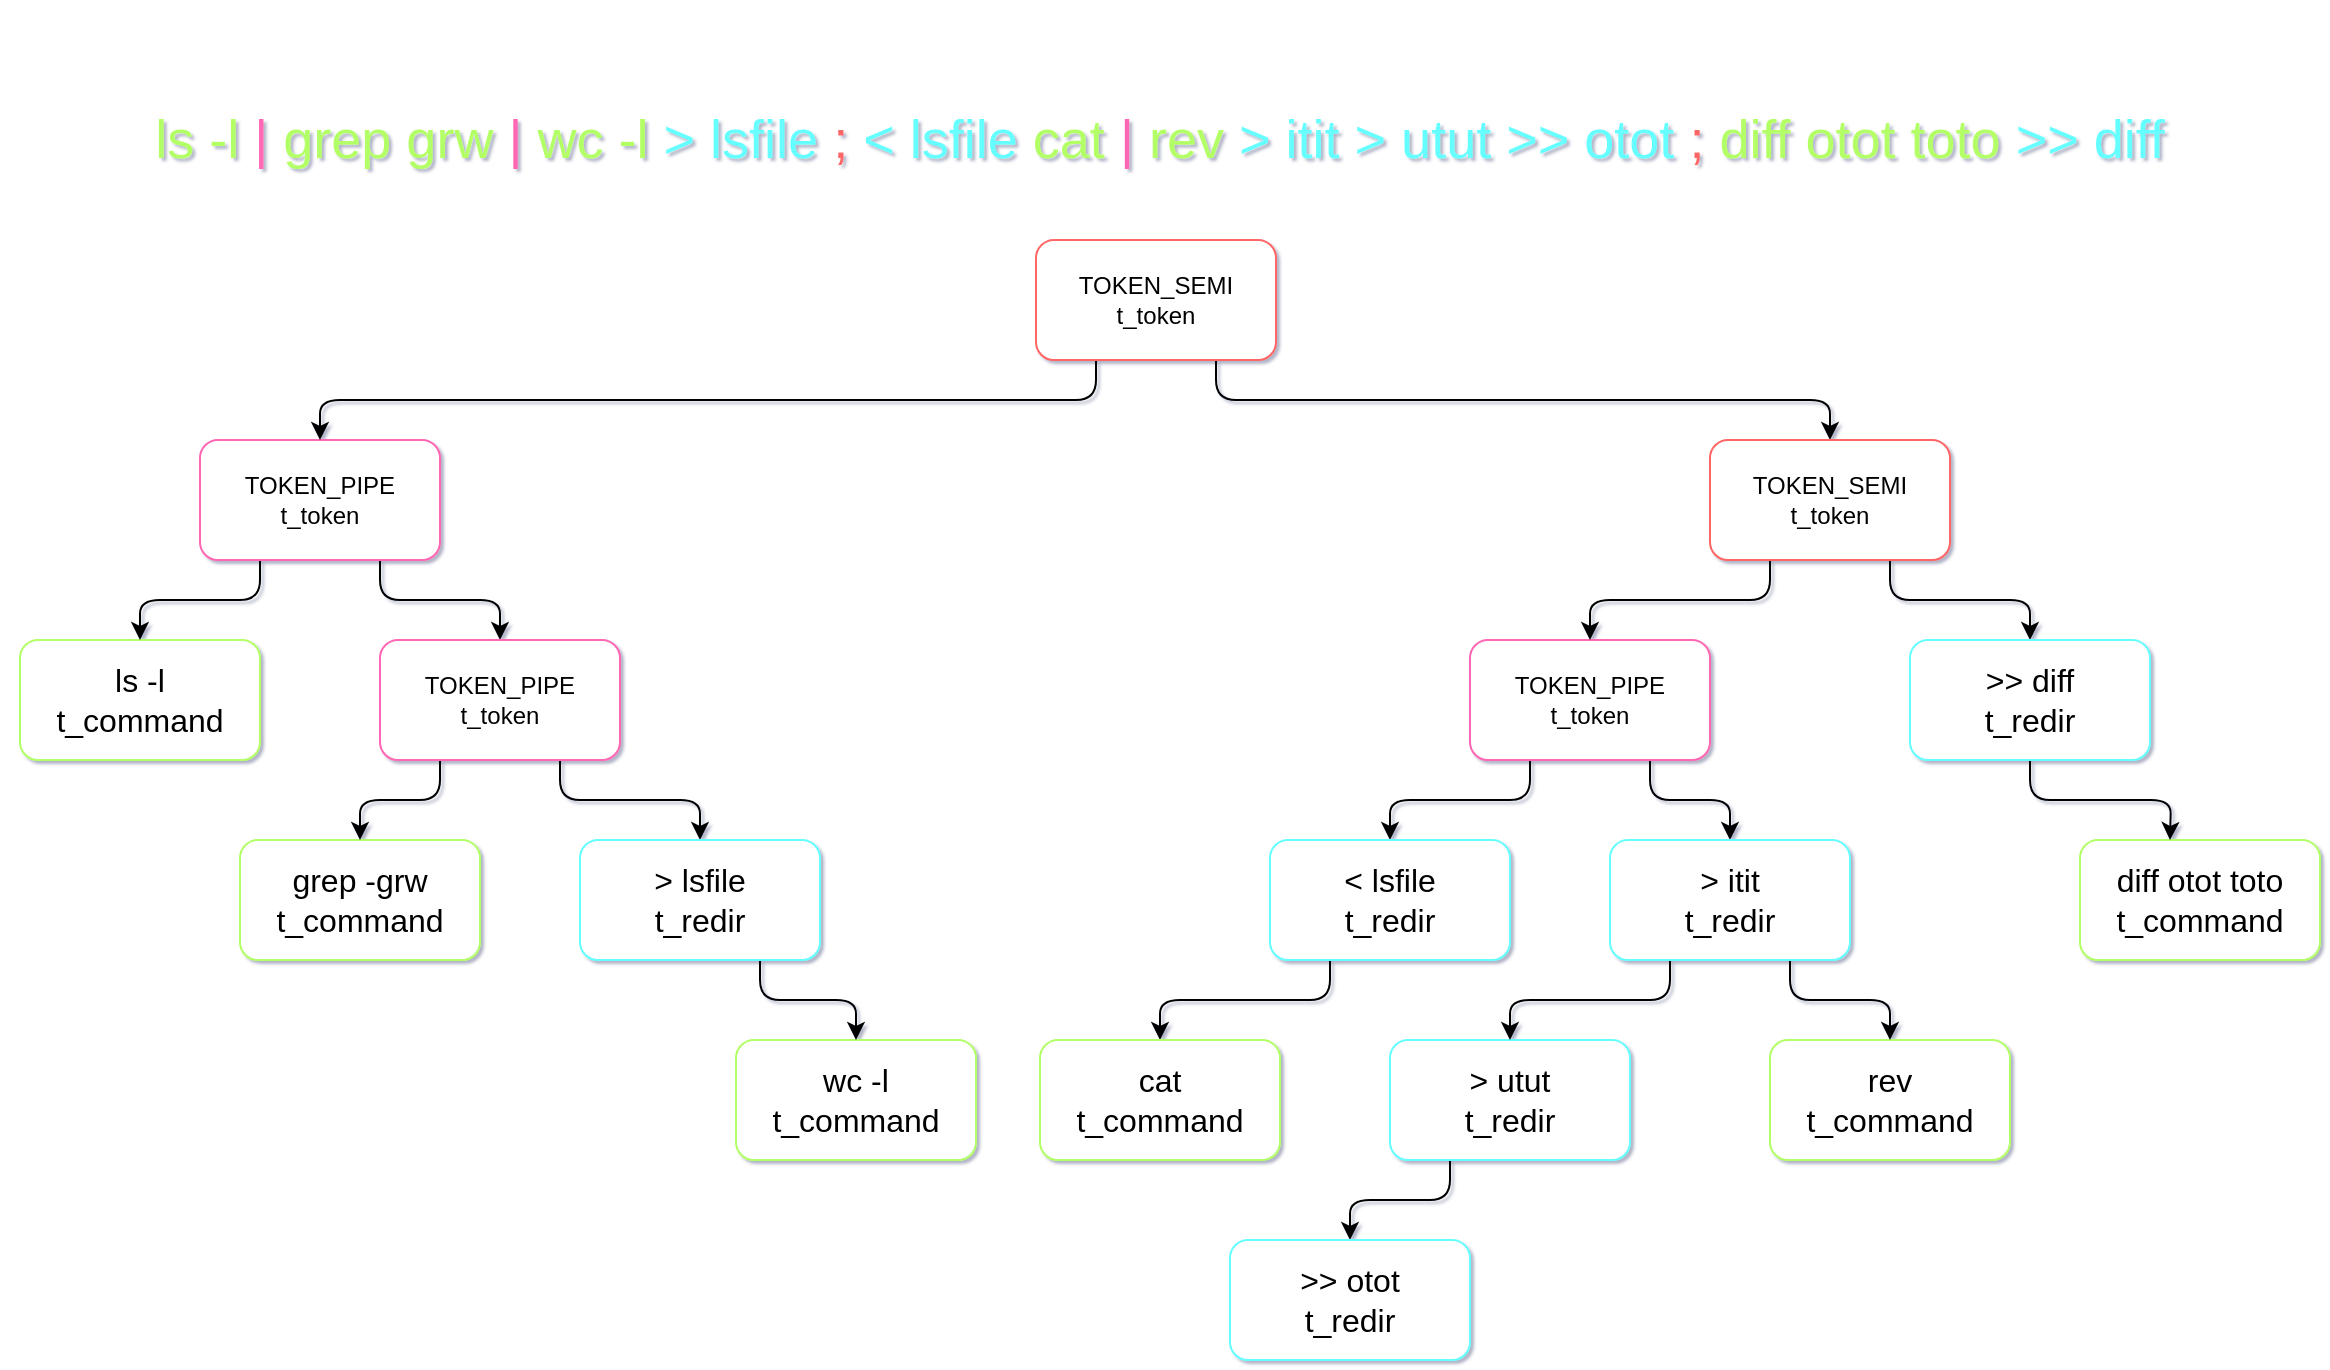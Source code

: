<mxfile>
    <diagram id="KO2POvDPO0qZFVthWtdv" name="woaw">
        <mxGraphModel dx="1211" dy="905" grid="1" gridSize="10" guides="1" tooltips="1" connect="1" arrows="1" fold="1" page="1" pageScale="1" pageWidth="1169" pageHeight="827" background="none" math="0" shadow="1">
            <root>
                <mxCell id="ulk52OMEHFEX0CLhAPHe-0"/>
                <mxCell id="ulk52OMEHFEX0CLhAPHe-1" parent="ulk52OMEHFEX0CLhAPHe-0"/>
                <mxCell id="lntMmmNjdpIhoGcwGcDj-26" style="edgeStyle=orthogonalEdgeStyle;curved=0;rounded=1;sketch=0;orthogonalLoop=1;jettySize=auto;html=1;exitX=0.25;exitY=1;exitDx=0;exitDy=0;entryX=0.5;entryY=0;entryDx=0;entryDy=0;" edge="1" parent="ulk52OMEHFEX0CLhAPHe-1" source="ulk52OMEHFEX0CLhAPHe-2" target="lntMmmNjdpIhoGcwGcDj-5">
                    <mxGeometry relative="1" as="geometry"/>
                </mxCell>
                <mxCell id="lntMmmNjdpIhoGcwGcDj-33" style="edgeStyle=orthogonalEdgeStyle;curved=0;rounded=1;sketch=0;orthogonalLoop=1;jettySize=auto;html=1;exitX=0.75;exitY=1;exitDx=0;exitDy=0;entryX=0.5;entryY=0;entryDx=0;entryDy=0;" edge="1" parent="ulk52OMEHFEX0CLhAPHe-1" source="ulk52OMEHFEX0CLhAPHe-2" target="lntMmmNjdpIhoGcwGcDj-13">
                    <mxGeometry relative="1" as="geometry"/>
                </mxCell>
                <mxCell id="ulk52OMEHFEX0CLhAPHe-2" value="TOKEN_PIPE&lt;br&gt;t_token" style="whiteSpace=wrap;html=1;strokeColor=#FF66B3;rounded=1;" vertex="1" parent="ulk52OMEHFEX0CLhAPHe-1">
                    <mxGeometry x="735" y="320" width="120" height="60" as="geometry"/>
                </mxCell>
                <mxCell id="ulk52OMEHFEX0CLhAPHe-3" value="&lt;font style=&quot;font-size: 27px&quot;&gt;&lt;font color=&quot;#b3ff66&quot; style=&quot;font-size: 27px&quot;&gt;ls -l&lt;/font&gt; &lt;font color=&quot;#ff66b3&quot; style=&quot;font-size: 27px&quot;&gt;|&lt;/font&gt; &lt;font color=&quot;#b3ff66&quot; style=&quot;font-size: 27px&quot;&gt;grep grw&lt;/font&gt; &lt;font color=&quot;#ff66b3&quot; style=&quot;font-size: 27px&quot;&gt;|&lt;/font&gt; &lt;font color=&quot;#b3ff66&quot; style=&quot;font-size: 27px&quot;&gt;wc -l&lt;/font&gt; &lt;font color=&quot;#66ffff&quot; style=&quot;font-size: 27px&quot;&gt;&amp;gt; lsfile&lt;/font&gt; &lt;font color=&quot;#ff6666&quot; style=&quot;font-size: 27px&quot;&gt;;&lt;/font&gt; &lt;font color=&quot;#66ffff&quot; style=&quot;font-size: 27px&quot;&gt;&amp;lt; lsfile&lt;/font&gt; &lt;font color=&quot;#b3ff66&quot; style=&quot;font-size: 27px&quot;&gt;cat&lt;/font&gt; &lt;font color=&quot;#ff66b3&quot; style=&quot;font-size: 27px&quot;&gt;|&lt;/font&gt; &lt;font color=&quot;#b3ff66&quot; style=&quot;font-size: 27px&quot;&gt;rev&lt;/font&gt; &lt;font color=&quot;#66ffff&quot; style=&quot;font-size: 27px&quot;&gt;&amp;gt; itit &amp;gt; utut &amp;gt;&amp;gt; otot&lt;/font&gt; &lt;font color=&quot;#ff6666&quot; style=&quot;font-size: 27px&quot;&gt;;&lt;/font&gt; &lt;font color=&quot;#b3ff66&quot; style=&quot;font-size: 27px&quot;&gt;diff otot toto&lt;/font&gt;&lt;font style=&quot;font-size: 27px&quot;&gt;&lt;font color=&quot;#66ffff&quot; style=&quot;font-size: 27px&quot;&gt; &amp;gt;&amp;gt; diff&lt;/font&gt;&lt;br&gt;&lt;/font&gt;&lt;/font&gt;" style="text;html=1;strokeColor=none;fillColor=none;align=center;verticalAlign=middle;whiteSpace=wrap;" vertex="1" parent="ulk52OMEHFEX0CLhAPHe-1">
                    <mxGeometry width="1160" height="140" as="geometry"/>
                </mxCell>
                <mxCell id="lntMmmNjdpIhoGcwGcDj-0" value="&lt;font style=&quot;font-size: 16px&quot;&gt;ls -l&lt;br&gt;t_command&lt;br&gt;&lt;/font&gt;" style="whiteSpace=wrap;html=1;strokeColor=#B3FF66;rounded=1;" vertex="1" parent="ulk52OMEHFEX0CLhAPHe-1">
                    <mxGeometry x="10" y="320" width="120" height="60" as="geometry"/>
                </mxCell>
                <mxCell id="lntMmmNjdpIhoGcwGcDj-1" value="&lt;font style=&quot;font-size: 16px&quot;&gt;grep -grw&lt;br&gt;t_command&lt;br&gt;&lt;/font&gt;" style="whiteSpace=wrap;html=1;strokeColor=#B3FF66;rounded=1;" vertex="1" parent="ulk52OMEHFEX0CLhAPHe-1">
                    <mxGeometry x="120" y="420" width="120" height="60" as="geometry"/>
                </mxCell>
                <mxCell id="lntMmmNjdpIhoGcwGcDj-2" value="&lt;font style=&quot;font-size: 16px&quot;&gt;wc -l&lt;br&gt;t_command&lt;br&gt;&lt;/font&gt;" style="whiteSpace=wrap;html=1;strokeColor=#B3FF66;rounded=1;" vertex="1" parent="ulk52OMEHFEX0CLhAPHe-1">
                    <mxGeometry x="368" y="520" width="120" height="60" as="geometry"/>
                </mxCell>
                <mxCell id="lntMmmNjdpIhoGcwGcDj-38" style="edgeStyle=orthogonalEdgeStyle;curved=0;rounded=1;sketch=0;orthogonalLoop=1;jettySize=auto;html=1;exitX=0.25;exitY=1;exitDx=0;exitDy=0;entryX=0.5;entryY=0;entryDx=0;entryDy=0;" edge="1" parent="ulk52OMEHFEX0CLhAPHe-1" source="lntMmmNjdpIhoGcwGcDj-5" target="lntMmmNjdpIhoGcwGcDj-6">
                    <mxGeometry relative="1" as="geometry"/>
                </mxCell>
                <mxCell id="lntMmmNjdpIhoGcwGcDj-5" value="&lt;font style=&quot;font-size: 16px&quot;&gt;&amp;lt; lsfile&lt;br&gt;t_redir&lt;br&gt;&lt;/font&gt;" style="whiteSpace=wrap;html=1;strokeColor=#66FFFF;rounded=1;" vertex="1" parent="ulk52OMEHFEX0CLhAPHe-1">
                    <mxGeometry x="635" y="420" width="120" height="60" as="geometry"/>
                </mxCell>
                <mxCell id="lntMmmNjdpIhoGcwGcDj-6" value="&lt;font style=&quot;font-size: 16px&quot;&gt;cat&lt;br&gt;t_command&lt;/font&gt;" style="whiteSpace=wrap;html=1;strokeColor=#B3FF66;rounded=1;" vertex="1" parent="ulk52OMEHFEX0CLhAPHe-1">
                    <mxGeometry x="520" y="520" width="120" height="60" as="geometry"/>
                </mxCell>
                <mxCell id="lntMmmNjdpIhoGcwGcDj-18" style="edgeStyle=orthogonalEdgeStyle;curved=0;rounded=1;sketch=0;orthogonalLoop=1;jettySize=auto;html=1;exitX=0.75;exitY=1;exitDx=0;exitDy=0;entryX=0.5;entryY=0;entryDx=0;entryDy=0;" edge="1" parent="ulk52OMEHFEX0CLhAPHe-1" source="ulk52OMEHFEX0CLhAPHe-4" target="ulk52OMEHFEX0CLhAPHe-5">
                    <mxGeometry relative="1" as="geometry"/>
                </mxCell>
                <mxCell id="lntMmmNjdpIhoGcwGcDj-35" style="edgeStyle=orthogonalEdgeStyle;curved=0;rounded=1;sketch=0;orthogonalLoop=1;jettySize=auto;html=1;exitX=0.25;exitY=1;exitDx=0;exitDy=0;entryX=0.5;entryY=0;entryDx=0;entryDy=0;" edge="1" parent="ulk52OMEHFEX0CLhAPHe-1" source="ulk52OMEHFEX0CLhAPHe-4" target="lntMmmNjdpIhoGcwGcDj-0">
                    <mxGeometry relative="1" as="geometry"/>
                </mxCell>
                <mxCell id="ulk52OMEHFEX0CLhAPHe-4" value="TOKEN_PIPE&lt;br&gt;t_token" style="whiteSpace=wrap;html=1;strokeColor=#FF66B3;rounded=1;" vertex="1" parent="ulk52OMEHFEX0CLhAPHe-1">
                    <mxGeometry x="100" y="220" width="120" height="60" as="geometry"/>
                </mxCell>
                <mxCell id="lntMmmNjdpIhoGcwGcDj-25" style="edgeStyle=orthogonalEdgeStyle;curved=0;rounded=1;sketch=0;orthogonalLoop=1;jettySize=auto;html=1;exitX=0.75;exitY=1;exitDx=0;exitDy=0;entryX=0.5;entryY=0;entryDx=0;entryDy=0;" edge="1" parent="ulk52OMEHFEX0CLhAPHe-1" source="ulk52OMEHFEX0CLhAPHe-5" target="lntMmmNjdpIhoGcwGcDj-10">
                    <mxGeometry relative="1" as="geometry"/>
                </mxCell>
                <mxCell id="lntMmmNjdpIhoGcwGcDj-36" style="edgeStyle=orthogonalEdgeStyle;curved=0;rounded=1;sketch=0;orthogonalLoop=1;jettySize=auto;html=1;exitX=0.25;exitY=1;exitDx=0;exitDy=0;entryX=0.5;entryY=0;entryDx=0;entryDy=0;" edge="1" parent="ulk52OMEHFEX0CLhAPHe-1" source="ulk52OMEHFEX0CLhAPHe-5" target="lntMmmNjdpIhoGcwGcDj-1">
                    <mxGeometry relative="1" as="geometry"/>
                </mxCell>
                <mxCell id="ulk52OMEHFEX0CLhAPHe-5" value="TOKEN_PIPE&lt;br&gt;t_token" style="whiteSpace=wrap;html=1;strokeColor=#FF66B3;rounded=1;" vertex="1" parent="ulk52OMEHFEX0CLhAPHe-1">
                    <mxGeometry x="190" y="320" width="120" height="60" as="geometry"/>
                </mxCell>
                <mxCell id="lntMmmNjdpIhoGcwGcDj-15" style="edgeStyle=orthogonalEdgeStyle;curved=0;rounded=1;sketch=0;orthogonalLoop=1;jettySize=auto;html=1;exitX=0.25;exitY=1;exitDx=0;exitDy=0;entryX=0.5;entryY=0;entryDx=0;entryDy=0;" edge="1" parent="ulk52OMEHFEX0CLhAPHe-1" source="ulk52OMEHFEX0CLhAPHe-6" target="ulk52OMEHFEX0CLhAPHe-4">
                    <mxGeometry relative="1" as="geometry"/>
                </mxCell>
                <mxCell id="ulk52OMEHFEX0CLhAPHe-13" style="edgeStyle=orthogonalEdgeStyle;rounded=1;orthogonalLoop=1;jettySize=auto;html=1;exitX=0.75;exitY=1;exitDx=0;exitDy=0;entryX=0.5;entryY=0;entryDx=0;entryDy=0;" edge="1" parent="ulk52OMEHFEX0CLhAPHe-1" source="ulk52OMEHFEX0CLhAPHe-6" target="ulk52OMEHFEX0CLhAPHe-7">
                    <mxGeometry relative="1" as="geometry"/>
                </mxCell>
                <mxCell id="ulk52OMEHFEX0CLhAPHe-6" value="TOKEN_SEMI&lt;br&gt;t_token" style="whiteSpace=wrap;html=1;strokeColor=#FF6666;rounded=1;" vertex="1" parent="ulk52OMEHFEX0CLhAPHe-1">
                    <mxGeometry x="518" y="120" width="120" height="60" as="geometry"/>
                </mxCell>
                <mxCell id="lntMmmNjdpIhoGcwGcDj-24" style="edgeStyle=orthogonalEdgeStyle;curved=0;rounded=1;sketch=0;orthogonalLoop=1;jettySize=auto;html=1;exitX=0.25;exitY=1;exitDx=0;exitDy=0;entryX=0.5;entryY=0;entryDx=0;entryDy=0;" edge="1" parent="ulk52OMEHFEX0CLhAPHe-1" source="ulk52OMEHFEX0CLhAPHe-7" target="ulk52OMEHFEX0CLhAPHe-2">
                    <mxGeometry relative="1" as="geometry"/>
                </mxCell>
                <mxCell id="ulk52OMEHFEX0CLhAPHe-11" style="edgeStyle=orthogonalEdgeStyle;rounded=1;orthogonalLoop=1;jettySize=auto;html=1;exitX=0.75;exitY=1;exitDx=0;exitDy=0;entryX=0.5;entryY=0;entryDx=0;entryDy=0;" edge="1" parent="ulk52OMEHFEX0CLhAPHe-1" source="ulk52OMEHFEX0CLhAPHe-7" target="lntMmmNjdpIhoGcwGcDj-11">
                    <mxGeometry relative="1" as="geometry"/>
                </mxCell>
                <mxCell id="ulk52OMEHFEX0CLhAPHe-7" value="TOKEN_SEMI&lt;br&gt;t_token" style="whiteSpace=wrap;html=1;strokeColor=#FF6666;rounded=1;" vertex="1" parent="ulk52OMEHFEX0CLhAPHe-1">
                    <mxGeometry x="855" y="220" width="120" height="60" as="geometry"/>
                </mxCell>
                <mxCell id="lntMmmNjdpIhoGcwGcDj-8" value="&lt;font style=&quot;font-size: 16px&quot;&gt;rev&lt;br&gt;t_command&lt;/font&gt;" style="whiteSpace=wrap;html=1;strokeColor=#B3FF66;rounded=1;" vertex="1" parent="ulk52OMEHFEX0CLhAPHe-1">
                    <mxGeometry x="885" y="520" width="120" height="60" as="geometry"/>
                </mxCell>
                <mxCell id="lntMmmNjdpIhoGcwGcDj-9" value="&lt;font style=&quot;font-size: 16px&quot;&gt;diff otot toto&lt;br&gt;t_command&lt;/font&gt;" style="whiteSpace=wrap;html=1;strokeColor=#B3FF66;rounded=1;" vertex="1" parent="ulk52OMEHFEX0CLhAPHe-1">
                    <mxGeometry x="1040" y="420" width="120" height="60" as="geometry"/>
                </mxCell>
                <mxCell id="lntMmmNjdpIhoGcwGcDj-37" style="edgeStyle=orthogonalEdgeStyle;curved=0;rounded=1;sketch=0;orthogonalLoop=1;jettySize=auto;html=1;exitX=0.75;exitY=1;exitDx=0;exitDy=0;entryX=0.5;entryY=0;entryDx=0;entryDy=0;" edge="1" parent="ulk52OMEHFEX0CLhAPHe-1" source="lntMmmNjdpIhoGcwGcDj-10" target="lntMmmNjdpIhoGcwGcDj-2">
                    <mxGeometry relative="1" as="geometry"/>
                </mxCell>
                <mxCell id="lntMmmNjdpIhoGcwGcDj-10" value="&lt;font style=&quot;font-size: 16px&quot;&gt;&amp;gt; lsfile&lt;br&gt;t_redir&lt;br&gt;&lt;/font&gt;" style="whiteSpace=wrap;html=1;strokeColor=#66FFFF;rounded=1;" vertex="1" parent="ulk52OMEHFEX0CLhAPHe-1">
                    <mxGeometry x="290" y="420" width="120" height="60" as="geometry"/>
                </mxCell>
                <mxCell id="ulk52OMEHFEX0CLhAPHe-12" style="edgeStyle=orthogonalEdgeStyle;rounded=1;orthogonalLoop=1;jettySize=auto;html=1;exitX=0.5;exitY=1;exitDx=0;exitDy=0;entryX=0.5;entryY=0;entryDx=0;entryDy=0;" edge="1" parent="ulk52OMEHFEX0CLhAPHe-1" source="lntMmmNjdpIhoGcwGcDj-11">
                    <mxGeometry relative="1" as="geometry">
                        <mxPoint x="1085" y="420" as="targetPoint"/>
                    </mxGeometry>
                </mxCell>
                <mxCell id="lntMmmNjdpIhoGcwGcDj-11" value="&lt;font style=&quot;font-size: 16px&quot;&gt;&amp;gt;&amp;gt; diff&lt;br&gt;t_redir&lt;br&gt;&lt;/font&gt;" style="whiteSpace=wrap;html=1;strokeColor=#66FFFF;rounded=1;" vertex="1" parent="ulk52OMEHFEX0CLhAPHe-1">
                    <mxGeometry x="955" y="320" width="120" height="60" as="geometry"/>
                </mxCell>
                <mxCell id="lntMmmNjdpIhoGcwGcDj-31" style="edgeStyle=orthogonalEdgeStyle;curved=0;rounded=1;sketch=0;orthogonalLoop=1;jettySize=auto;html=1;exitX=0.25;exitY=1;exitDx=0;exitDy=0;entryX=0.5;entryY=0;entryDx=0;entryDy=0;" edge="1" parent="ulk52OMEHFEX0CLhAPHe-1" source="lntMmmNjdpIhoGcwGcDj-12" target="lntMmmNjdpIhoGcwGcDj-14">
                    <mxGeometry relative="1" as="geometry"/>
                </mxCell>
                <mxCell id="lntMmmNjdpIhoGcwGcDj-12" value="&lt;font style=&quot;font-size: 16px&quot;&gt;&amp;gt; utut&lt;br&gt;t_redir&lt;br&gt;&lt;/font&gt;" style="whiteSpace=wrap;html=1;strokeColor=#66FFFF;rounded=1;" vertex="1" parent="ulk52OMEHFEX0CLhAPHe-1">
                    <mxGeometry x="695" y="520" width="120" height="60" as="geometry"/>
                </mxCell>
                <mxCell id="lntMmmNjdpIhoGcwGcDj-29" style="edgeStyle=orthogonalEdgeStyle;curved=0;rounded=1;sketch=0;orthogonalLoop=1;jettySize=auto;html=1;exitX=0.25;exitY=1;exitDx=0;exitDy=0;entryX=0.5;entryY=0;entryDx=0;entryDy=0;" edge="1" parent="ulk52OMEHFEX0CLhAPHe-1" source="lntMmmNjdpIhoGcwGcDj-13" target="lntMmmNjdpIhoGcwGcDj-12">
                    <mxGeometry relative="1" as="geometry"/>
                </mxCell>
                <mxCell id="lntMmmNjdpIhoGcwGcDj-39" style="edgeStyle=orthogonalEdgeStyle;curved=0;rounded=1;sketch=0;orthogonalLoop=1;jettySize=auto;html=1;exitX=0.75;exitY=1;exitDx=0;exitDy=0;entryX=0.5;entryY=0;entryDx=0;entryDy=0;" edge="1" parent="ulk52OMEHFEX0CLhAPHe-1" source="lntMmmNjdpIhoGcwGcDj-13" target="lntMmmNjdpIhoGcwGcDj-8">
                    <mxGeometry relative="1" as="geometry"/>
                </mxCell>
                <mxCell id="lntMmmNjdpIhoGcwGcDj-13" value="&lt;font style=&quot;font-size: 16px&quot;&gt;&amp;gt; itit&lt;br&gt;t_redir&lt;br&gt;&lt;/font&gt;" style="whiteSpace=wrap;html=1;strokeColor=#66FFFF;rounded=1;" vertex="1" parent="ulk52OMEHFEX0CLhAPHe-1">
                    <mxGeometry x="805" y="420" width="120" height="60" as="geometry"/>
                </mxCell>
                <mxCell id="lntMmmNjdpIhoGcwGcDj-14" value="&lt;font style=&quot;font-size: 16px&quot;&gt;&amp;gt;&amp;gt; otot&lt;br&gt;t_redir&lt;br&gt;&lt;/font&gt;" style="whiteSpace=wrap;html=1;strokeColor=#66FFFF;rounded=1;" vertex="1" parent="ulk52OMEHFEX0CLhAPHe-1">
                    <mxGeometry x="615" y="620" width="120" height="60" as="geometry"/>
                </mxCell>
            </root>
        </mxGraphModel>
    </diagram>
    <diagram id="tQ9Nx711Trj_J8aiPWEZ" name="multi">
        <mxGraphModel dx="1051" dy="3137" grid="0" gridSize="10" guides="1" tooltips="1" connect="1" arrows="1" fold="1" page="1" pageScale="1" pageWidth="827" pageHeight="1169" background="none" math="0" shadow="0">
            <root>
                <mxCell id="0"/>
                <mxCell id="1" parent="0"/>
                <mxCell id="18" style="edgeStyle=orthogonalEdgeStyle;orthogonalLoop=1;jettySize=auto;html=1;exitX=0.25;exitY=1;exitDx=0;exitDy=0;entryX=0.5;entryY=0;entryDx=0;entryDy=0;strokeColor=#FFB366;" edge="1" parent="1" source="20" target="21">
                    <mxGeometry relative="1" as="geometry"/>
                </mxCell>
                <mxCell id="19" style="edgeStyle=orthogonalEdgeStyle;orthogonalLoop=1;jettySize=auto;html=1;exitX=0.75;exitY=1;exitDx=0;exitDy=0;entryX=0.5;entryY=0;entryDx=0;entryDy=0;strokeColor=#007FFF;" edge="1" parent="1" source="20" target="24">
                    <mxGeometry relative="1" as="geometry"/>
                </mxCell>
                <mxCell id="20" value="&lt;font size=&quot;1&quot;&gt;&lt;font color=&quot;#ff3399&quot;&gt;SEMI&lt;br&gt;t_token&lt;/font&gt;&lt;br&gt;&lt;/font&gt;" style="whiteSpace=wrap;html=1;" vertex="1" parent="1">
                    <mxGeometry x="339" y="-2190" width="120" height="60" as="geometry"/>
                </mxCell>
                <mxCell id="30" style="edgeStyle=orthogonalEdgeStyle;rounded=1;orthogonalLoop=1;jettySize=auto;html=1;exitX=0.25;exitY=1;exitDx=0;exitDy=0;entryX=0.5;entryY=0;entryDx=0;entryDy=0;strokeColor=#FFB366;" edge="1" parent="1" source="21" target="29">
                    <mxGeometry relative="1" as="geometry"/>
                </mxCell>
                <mxCell id="21" value="&lt;font style=&quot;font-size: 12px&quot;&gt;&amp;gt; toto&lt;br&gt;t_redir&lt;br&gt;&lt;/font&gt;" style="whiteSpace=wrap;html=1;strokeColor=#FFB366;" vertex="1" parent="1">
                    <mxGeometry x="205" y="-2080" width="120" height="60" as="geometry"/>
                </mxCell>
                <mxCell id="31" style="edgeStyle=orthogonalEdgeStyle;rounded=1;orthogonalLoop=1;jettySize=auto;html=1;exitX=0.75;exitY=1;exitDx=0;exitDy=0;entryX=0.5;entryY=0;entryDx=0;entryDy=0;strokeColor=#007FFF;" edge="1" parent="1" source="24" target="26">
                    <mxGeometry relative="1" as="geometry"/>
                </mxCell>
                <mxCell id="32" style="edgeStyle=orthogonalEdgeStyle;rounded=1;orthogonalLoop=1;jettySize=auto;html=1;exitX=0.25;exitY=1;exitDx=0;exitDy=0;entryX=0.5;entryY=0;entryDx=0;entryDy=0;strokeColor=#007FFF;" edge="1" parent="1" source="24" target="25">
                    <mxGeometry relative="1" as="geometry"/>
                </mxCell>
                <mxCell id="24" value="PIPE&lt;br&gt;t_token" style="whiteSpace=wrap;html=1;strokeColor=#007FFF;" vertex="1" parent="1">
                    <mxGeometry x="475" y="-2080" width="120" height="60" as="geometry"/>
                </mxCell>
                <mxCell id="25" value="&amp;lt; toto&lt;br&gt;t_redir" style="whiteSpace=wrap;html=1;strokeColor=#007FFF;fillColor=#000099;" vertex="1" parent="1">
                    <mxGeometry x="400" y="-1970" width="120" height="60" as="geometry"/>
                </mxCell>
                <mxCell id="26" value="rev&lt;br&gt;t_command" style="whiteSpace=wrap;html=1;strokeColor=#007FFF;fillColor=#66FF66;" vertex="1" parent="1">
                    <mxGeometry x="557" y="-1970" width="120" height="60" as="geometry"/>
                </mxCell>
                <mxCell id="27" value="&lt;p&gt;&lt;span style=&quot;font-size: 22px&quot;&gt;&lt;font color=&quot;#ffb366&quot;&gt;echo -n toto &amp;gt; toto&lt;/font&gt; &lt;font color=&quot;#ff3399&quot;&gt;;&lt;/font&gt; &lt;font color=&quot;#007fff&quot;&gt;&lt;span style=&quot;background-color: rgb(0 , 0 , 153)&quot;&gt;&amp;lt; toto &lt;/span&gt;| &lt;span style=&quot;background-color: rgb(102 , 255 , 102)&quot;&gt;rev&lt;/span&gt;&lt;/font&gt;&lt;/span&gt;&lt;span style=&quot;font-size: 22px ; background-color: rgb(102 , 255 , 102)&quot;&gt;&lt;font color=&quot;#007fff&quot;&gt;&amp;nbsp;&lt;/font&gt;&lt;/span&gt;&lt;/p&gt;" style="text;html=1;strokeColor=none;fillColor=none;align=center;verticalAlign=middle;whiteSpace=wrap;" vertex="1" parent="1">
                    <mxGeometry x="209" y="-2268" width="420" height="40" as="geometry"/>
                </mxCell>
                <mxCell id="29" value="&lt;font style=&quot;font-size: 12px&quot;&gt;echo -n toto&lt;br&gt;t_command&lt;br&gt;&lt;/font&gt;" style="whiteSpace=wrap;html=1;strokeColor=#FFB366;" vertex="1" parent="1">
                    <mxGeometry x="151" y="-1980" width="120" height="60" as="geometry"/>
                </mxCell>
            </root>
        </mxGraphModel>
    </diagram>
    <diagram name="only_great" id="qjJG7yseXr9q7UEdahsE">
        <mxGraphModel grid="0" gridSize="10" guides="1" tooltips="1" connect="1" arrows="1" page="1" fold="1" pageScale="1" pageWidth="827" pageHeight="1169" background="none" math="0" shadow="0">
            <root>
                <mxCell id="cYIlQsapz5qcbEBZL_PZ-0"/>
                <mxCell id="cYIlQsapz5qcbEBZL_PZ-1" parent="cYIlQsapz5qcbEBZL_PZ-0"/>
                <mxCell id="cYIlQsapz5qcbEBZL_PZ-2" style="edgeStyle=orthogonalEdgeStyle;rounded=1;orthogonalLoop=1;jettySize=auto;html=1;exitX=0.5;exitY=1;exitDx=0;exitDy=0;entryX=0.5;entryY=0;entryDx=0;entryDy=0;strokeColor=#007FFF;" parent="cYIlQsapz5qcbEBZL_PZ-1" source="cYIlQsapz5qcbEBZL_PZ-3" target="cYIlQsapz5qcbEBZL_PZ-19" edge="1">
                    <mxGeometry relative="1" as="geometry"/>
                </mxCell>
                <mxCell id="cYIlQsapz5qcbEBZL_PZ-3" value="&amp;gt; toto&lt;br&gt;t_redir" style="whiteSpace=wrap;html=1;" parent="cYIlQsapz5qcbEBZL_PZ-1" vertex="1">
                    <mxGeometry x="389" y="116" width="120" height="60" as="geometry"/>
                </mxCell>
                <mxCell id="cYIlQsapz5qcbEBZL_PZ-4" value="&lt;p&gt;&lt;span style=&quot;font-size: 22px&quot;&gt;&amp;gt; toto &lt;font color=&quot;#3399ff&quot;&gt;echo &amp;gt; tonton &quot;antoine&quot; &amp;gt; tata &amp;gt; tutu &amp;gt; titi&lt;/font&gt;&lt;/span&gt;&lt;/p&gt;" style="text;html=1;strokeColor=none;fillColor=none;align=center;verticalAlign=middle;whiteSpace=wrap;" parent="cYIlQsapz5qcbEBZL_PZ-1" vertex="1">
                    <mxGeometry x="140" y="63" width="548" height="40" as="geometry"/>
                </mxCell>
                <mxCell id="cYIlQsapz5qcbEBZL_PZ-17" style="edgeStyle=orthogonalEdgeStyle;rounded=1;orthogonalLoop=1;jettySize=auto;html=1;exitX=0.25;exitY=1;exitDx=0;exitDy=0;entryX=0.5;entryY=0;entryDx=0;entryDy=0;strokeColor=#3399FF;" parent="cYIlQsapz5qcbEBZL_PZ-1" source="cYIlQsapz5qcbEBZL_PZ-19" target="cYIlQsapz5qcbEBZL_PZ-21" edge="1">
                    <mxGeometry relative="1" as="geometry"/>
                </mxCell>
                <mxCell id="cYIlQsapz5qcbEBZL_PZ-18" style="edgeStyle=orthogonalEdgeStyle;curved=0;rounded=1;sketch=0;orthogonalLoop=1;jettySize=auto;html=1;exitX=0.75;exitY=1;exitDx=0;exitDy=0;entryX=0.5;entryY=0;entryDx=0;entryDy=0;" parent="cYIlQsapz5qcbEBZL_PZ-1" source="cYIlQsapz5qcbEBZL_PZ-19" target="cYIlQsapz5qcbEBZL_PZ-24" edge="1">
                    <mxGeometry relative="1" as="geometry">
                        <Array as="points">
                            <mxPoint x="382" y="298"/>
                            <mxPoint x="471" y="298"/>
                        </Array>
                    </mxGeometry>
                </mxCell>
                <mxCell id="cYIlQsapz5qcbEBZL_PZ-19" value="&amp;gt; tonton&lt;br&gt;t_redir" style="whiteSpace=wrap;html=1;strokeColor=#3399FF;" parent="cYIlQsapz5qcbEBZL_PZ-1" vertex="1">
                    <mxGeometry x="292" y="218" width="120" height="60" as="geometry"/>
                </mxCell>
                <mxCell id="cYIlQsapz5qcbEBZL_PZ-20" style="edgeStyle=orthogonalEdgeStyle;rounded=1;orthogonalLoop=1;jettySize=auto;html=1;exitX=0.25;exitY=1;exitDx=0;exitDy=0;entryX=0.5;entryY=0;entryDx=0;entryDy=0;strokeColor=#3399FF;" parent="cYIlQsapz5qcbEBZL_PZ-1" source="cYIlQsapz5qcbEBZL_PZ-21" target="cYIlQsapz5qcbEBZL_PZ-23" edge="1">
                    <mxGeometry relative="1" as="geometry"/>
                </mxCell>
                <mxCell id="cYIlQsapz5qcbEBZL_PZ-21" value="&amp;gt; tata&lt;br&gt;t_redir" style="whiteSpace=wrap;html=1;strokeColor=#3399FF;" parent="cYIlQsapz5qcbEBZL_PZ-1" vertex="1">
                    <mxGeometry x="232" y="314" width="120" height="60" as="geometry"/>
                </mxCell>
                <mxCell id="cYIlQsapz5qcbEBZL_PZ-22" style="edgeStyle=orthogonalEdgeStyle;rounded=1;orthogonalLoop=1;jettySize=auto;html=1;exitX=0.5;exitY=1;exitDx=0;exitDy=0;entryX=0.5;entryY=0;entryDx=0;entryDy=0;strokeColor=#3399FF;" parent="cYIlQsapz5qcbEBZL_PZ-1" source="cYIlQsapz5qcbEBZL_PZ-23" target="cYIlQsapz5qcbEBZL_PZ-25" edge="1">
                    <mxGeometry relative="1" as="geometry"/>
                </mxCell>
                <mxCell id="cYIlQsapz5qcbEBZL_PZ-23" value="&amp;gt; tutu&lt;br&gt;t_redir" style="whiteSpace=wrap;html=1;strokeColor=#3399FF;" parent="cYIlQsapz5qcbEBZL_PZ-1" vertex="1">
                    <mxGeometry x="148" y="426" width="120" height="60" as="geometry"/>
                </mxCell>
                <mxCell id="cYIlQsapz5qcbEBZL_PZ-24" value="echo &quot;antoine&quot;&lt;br&gt;t_command" style="whiteSpace=wrap;html=1;strokeColor=#3399FF;" parent="cYIlQsapz5qcbEBZL_PZ-1" vertex="1">
                    <mxGeometry x="411" y="310" width="120" height="60" as="geometry"/>
                </mxCell>
                <mxCell id="cYIlQsapz5qcbEBZL_PZ-25" value="&amp;gt; titi&lt;br&gt;t_redir" style="whiteSpace=wrap;html=1;strokeColor=#3399FF;" parent="cYIlQsapz5qcbEBZL_PZ-1" vertex="1">
                    <mxGeometry x="81" y="525" width="120" height="60" as="geometry"/>
                </mxCell>
            </root>
        </mxGraphModel>
    </diagram>
    <diagram name="dgreat_and_great" id="b6APnRWbZsYjo4xrXC1P">
        <mxGraphModel grid="0" gridSize="10" guides="1" tooltips="1" connect="1" arrows="1" page="1" fold="1" pageScale="1" pageWidth="827" pageHeight="1169" background="none" math="0" shadow="0">
            <root>
                <mxCell id="gg-0v8IZh3IQ3fUBY3W9-0"/>
                <mxCell id="gg-0v8IZh3IQ3fUBY3W9-1" parent="gg-0v8IZh3IQ3fUBY3W9-0"/>
                <mxCell id="gg-0v8IZh3IQ3fUBY3W9-26" style="edgeStyle=orthogonalEdgeStyle;curved=0;rounded=1;sketch=0;orthogonalLoop=1;jettySize=auto;html=1;exitX=0.25;exitY=1;exitDx=0;exitDy=0;entryX=0.5;entryY=0;entryDx=0;entryDy=0;" parent="gg-0v8IZh3IQ3fUBY3W9-1" source="gg-0v8IZh3IQ3fUBY3W9-27" target="gg-0v8IZh3IQ3fUBY3W9-31" edge="1">
                    <mxGeometry relative="1" as="geometry"/>
                </mxCell>
                <mxCell id="gg-0v8IZh3IQ3fUBY3W9-27" value="&amp;gt;&amp;gt; toto&lt;br&gt;t_redir" style="whiteSpace=wrap;html=1;strokeColor=#FFFFFF;" parent="gg-0v8IZh3IQ3fUBY3W9-1" vertex="1">
                    <mxGeometry x="-1060" y="114" width="120" height="60" as="geometry"/>
                </mxCell>
                <mxCell id="gg-0v8IZh3IQ3fUBY3W9-28" value="&lt;p&gt;&lt;span style=&quot;font-size: 22px&quot;&gt;&lt;strike&gt;&amp;gt;&amp;gt; toto&lt;/strike&gt; &lt;font color=&quot;#ffffff&quot;&gt;echo &lt;strike&gt;&amp;gt; tonton&lt;/strike&gt; &quot;antoine&quot;&lt;strike&gt; &amp;gt;&amp;gt; tata&lt;/strike&gt; &lt;strike&gt;&amp;gt; tutu&lt;/strike&gt; &lt;strike&gt;&amp;gt; titi&lt;/strike&gt;&lt;/font&gt;&lt;/span&gt;&lt;/p&gt;" style="text;html=1;fillColor=none;align=center;verticalAlign=middle;whiteSpace=wrap;strokeColor=#FFFFFF;" parent="gg-0v8IZh3IQ3fUBY3W9-1" vertex="1">
                    <mxGeometry x="-1514" y="46" width="548" height="40" as="geometry"/>
                </mxCell>
                <mxCell id="gg-0v8IZh3IQ3fUBY3W9-29" style="edgeStyle=orthogonalEdgeStyle;curved=0;rounded=1;sketch=0;orthogonalLoop=1;jettySize=auto;html=1;exitX=0.25;exitY=1;exitDx=0;exitDy=0;entryX=0.5;entryY=0;entryDx=0;entryDy=0;" parent="gg-0v8IZh3IQ3fUBY3W9-1" source="gg-0v8IZh3IQ3fUBY3W9-31" target="gg-0v8IZh3IQ3fUBY3W9-33" edge="1">
                    <mxGeometry relative="1" as="geometry"/>
                </mxCell>
                <mxCell id="gg-0v8IZh3IQ3fUBY3W9-30" style="edgeStyle=orthogonalEdgeStyle;curved=0;rounded=1;sketch=0;orthogonalLoop=1;jettySize=auto;html=1;exitX=0.75;exitY=1;exitDx=0;exitDy=0;entryX=0.5;entryY=0;entryDx=0;entryDy=0;" parent="gg-0v8IZh3IQ3fUBY3W9-1" source="gg-0v8IZh3IQ3fUBY3W9-31" target="gg-0v8IZh3IQ3fUBY3W9-36" edge="1">
                    <mxGeometry relative="1" as="geometry"/>
                </mxCell>
                <mxCell id="gg-0v8IZh3IQ3fUBY3W9-31" value="&amp;gt; tonton&lt;br&gt;t_redir" style="whiteSpace=wrap;html=1;strokeColor=#FFFFFF;" parent="gg-0v8IZh3IQ3fUBY3W9-1" vertex="1">
                    <mxGeometry x="-1180" y="214" width="120" height="60" as="geometry"/>
                </mxCell>
                <mxCell id="gg-0v8IZh3IQ3fUBY3W9-32" style="edgeStyle=orthogonalEdgeStyle;curved=0;rounded=1;sketch=0;orthogonalLoop=1;jettySize=auto;html=1;exitX=0.25;exitY=1;exitDx=0;exitDy=0;entryX=0.5;entryY=0;entryDx=0;entryDy=0;" parent="gg-0v8IZh3IQ3fUBY3W9-1" source="gg-0v8IZh3IQ3fUBY3W9-33" target="gg-0v8IZh3IQ3fUBY3W9-35" edge="1">
                    <mxGeometry relative="1" as="geometry"/>
                </mxCell>
                <mxCell id="gg-0v8IZh3IQ3fUBY3W9-33" value="&amp;gt;&amp;gt; tata&lt;br&gt;t_redir" style="whiteSpace=wrap;html=1;strokeColor=#FFFFFF;" parent="gg-0v8IZh3IQ3fUBY3W9-1" vertex="1">
                    <mxGeometry x="-1300" y="314" width="120" height="60" as="geometry"/>
                </mxCell>
                <mxCell id="gg-0v8IZh3IQ3fUBY3W9-34" style="edgeStyle=orthogonalEdgeStyle;curved=0;rounded=1;sketch=0;orthogonalLoop=1;jettySize=auto;html=1;exitX=0.25;exitY=1;exitDx=0;exitDy=0;entryX=0.5;entryY=0;entryDx=0;entryDy=0;" parent="gg-0v8IZh3IQ3fUBY3W9-1" source="gg-0v8IZh3IQ3fUBY3W9-35" target="gg-0v8IZh3IQ3fUBY3W9-37" edge="1">
                    <mxGeometry relative="1" as="geometry"/>
                </mxCell>
                <mxCell id="gg-0v8IZh3IQ3fUBY3W9-35" value="&amp;gt; tutu&lt;br&gt;t_redir" style="whiteSpace=wrap;html=1;strokeColor=#FFFFFF;" parent="gg-0v8IZh3IQ3fUBY3W9-1" vertex="1">
                    <mxGeometry x="-1420" y="416" width="120" height="60" as="geometry"/>
                </mxCell>
                <mxCell id="gg-0v8IZh3IQ3fUBY3W9-36" value="echo &quot;antoine&quot;&lt;br&gt;t_command" style="whiteSpace=wrap;html=1;strokeColor=#FFFFFF;" parent="gg-0v8IZh3IQ3fUBY3W9-1" vertex="1">
                    <mxGeometry x="-1060" y="314" width="120" height="60" as="geometry"/>
                </mxCell>
                <mxCell id="gg-0v8IZh3IQ3fUBY3W9-37" value="&amp;gt; titi&lt;br&gt;t_redir" style="whiteSpace=wrap;html=1;strokeColor=#FFFFFF;" parent="gg-0v8IZh3IQ3fUBY3W9-1" vertex="1">
                    <mxGeometry x="-1540" y="517" width="120" height="60" as="geometry"/>
                </mxCell>
            </root>
        </mxGraphModel>
    </diagram>
</mxfile>

